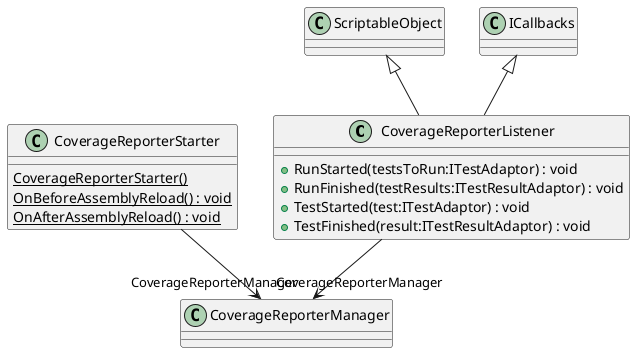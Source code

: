@startuml
class CoverageReporterListener {
    + RunStarted(testsToRun:ITestAdaptor) : void
    + RunFinished(testResults:ITestResultAdaptor) : void
    + TestStarted(test:ITestAdaptor) : void
    + TestFinished(result:ITestResultAdaptor) : void
}
class CoverageReporterStarter {
    {static} CoverageReporterStarter()
    {static} OnBeforeAssemblyReload() : void
    {static} OnAfterAssemblyReload() : void
}
ScriptableObject <|-- CoverageReporterListener
ICallbacks <|-- CoverageReporterListener
CoverageReporterListener --> "CoverageReporterManager" CoverageReporterManager
CoverageReporterStarter --> "CoverageReporterManager" CoverageReporterManager
@enduml
